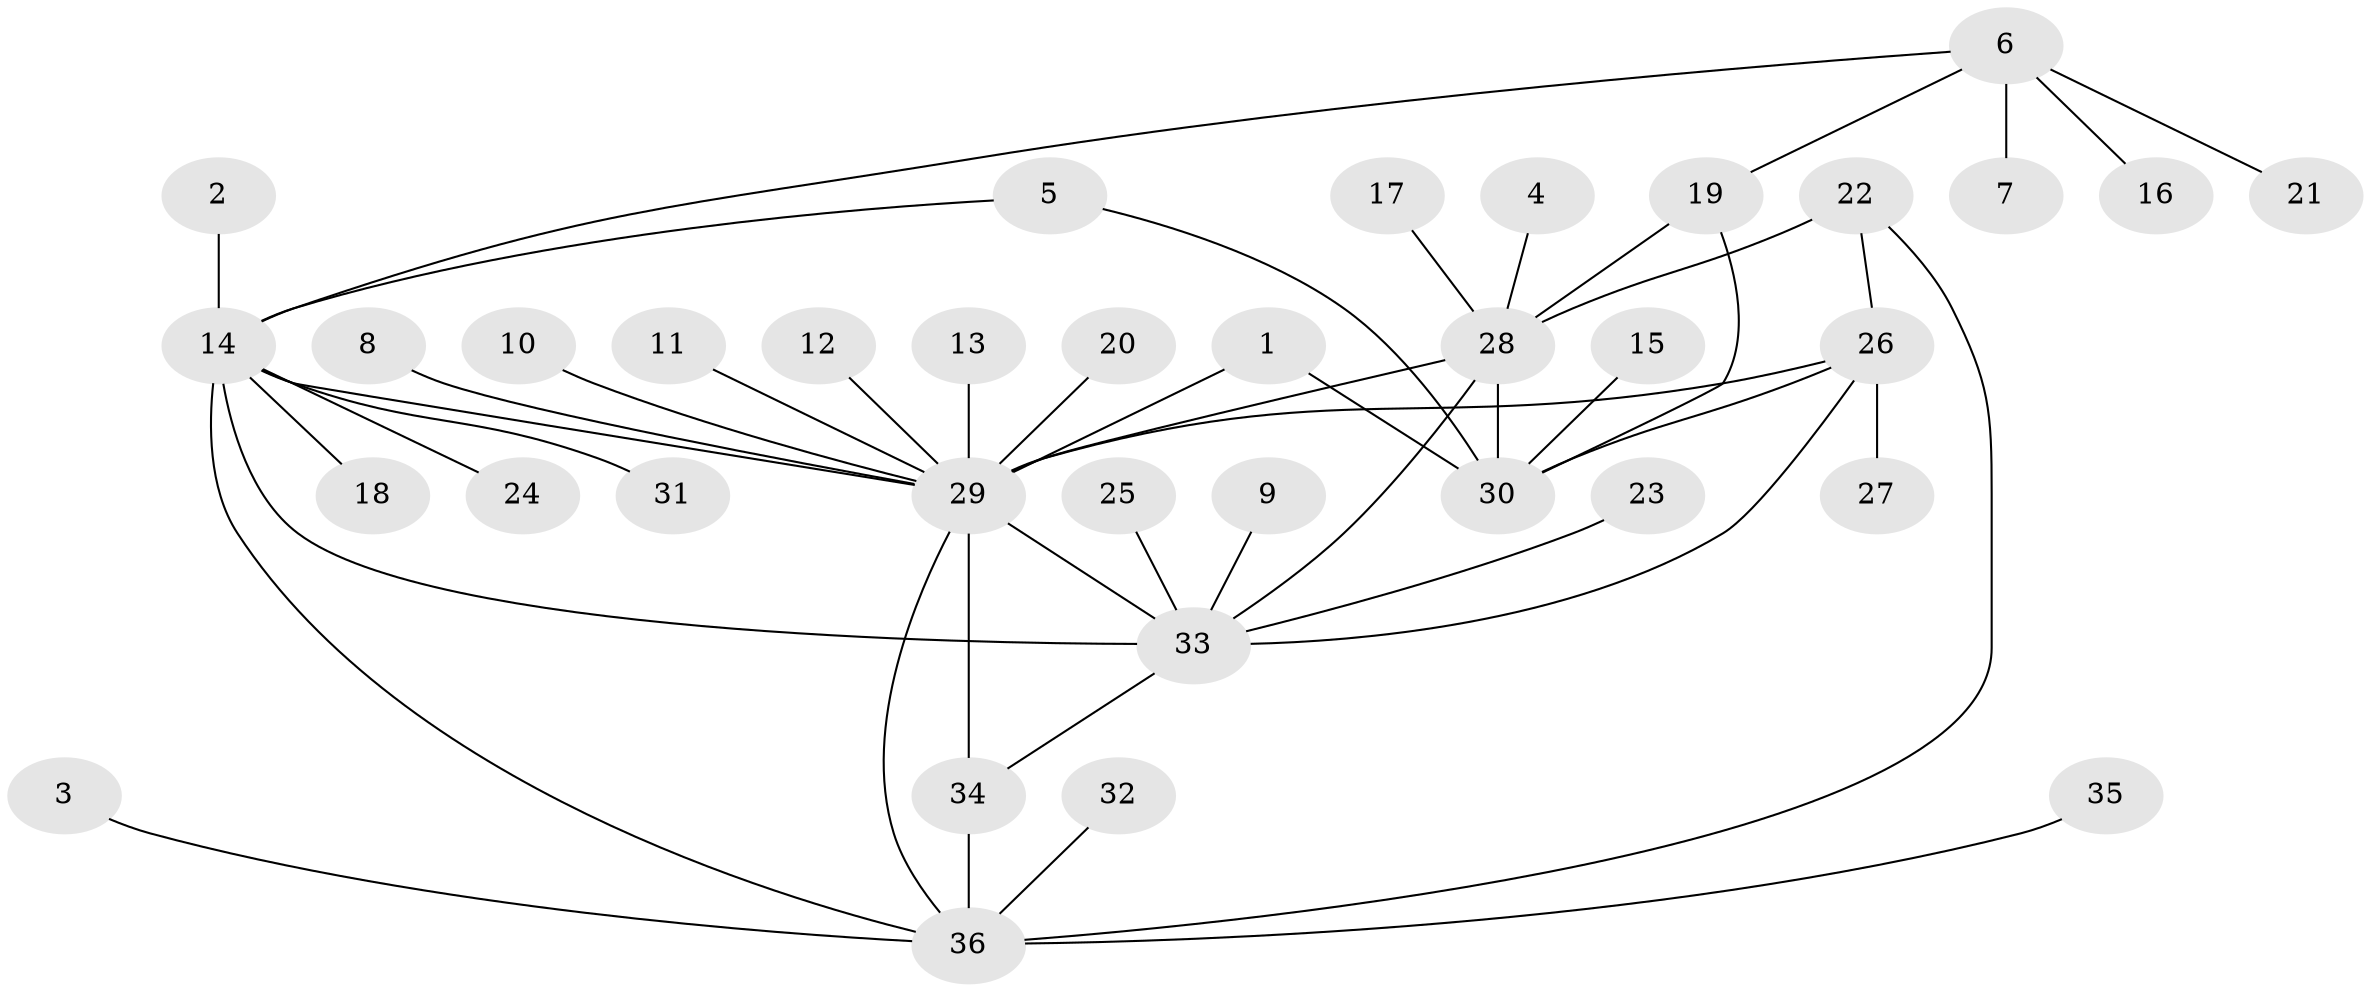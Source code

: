 // original degree distribution, {8: 0.028169014084507043, 7: 0.014084507042253521, 11: 0.014084507042253521, 10: 0.028169014084507043, 6: 0.028169014084507043, 2: 0.22535211267605634, 9: 0.028169014084507043, 1: 0.5070422535211268, 5: 0.028169014084507043, 4: 0.04225352112676056, 3: 0.056338028169014086}
// Generated by graph-tools (version 1.1) at 2025/49/03/09/25 03:49:50]
// undirected, 36 vertices, 48 edges
graph export_dot {
graph [start="1"]
  node [color=gray90,style=filled];
  1;
  2;
  3;
  4;
  5;
  6;
  7;
  8;
  9;
  10;
  11;
  12;
  13;
  14;
  15;
  16;
  17;
  18;
  19;
  20;
  21;
  22;
  23;
  24;
  25;
  26;
  27;
  28;
  29;
  30;
  31;
  32;
  33;
  34;
  35;
  36;
  1 -- 29 [weight=1.0];
  1 -- 30 [weight=1.0];
  2 -- 14 [weight=1.0];
  3 -- 36 [weight=1.0];
  4 -- 28 [weight=1.0];
  5 -- 14 [weight=1.0];
  5 -- 30 [weight=1.0];
  6 -- 7 [weight=1.0];
  6 -- 14 [weight=1.0];
  6 -- 16 [weight=1.0];
  6 -- 19 [weight=1.0];
  6 -- 21 [weight=1.0];
  8 -- 29 [weight=1.0];
  9 -- 33 [weight=1.0];
  10 -- 29 [weight=1.0];
  11 -- 29 [weight=1.0];
  12 -- 29 [weight=1.0];
  13 -- 29 [weight=1.0];
  14 -- 18 [weight=1.0];
  14 -- 24 [weight=1.0];
  14 -- 29 [weight=2.0];
  14 -- 31 [weight=1.0];
  14 -- 33 [weight=1.0];
  14 -- 36 [weight=1.0];
  15 -- 30 [weight=1.0];
  17 -- 28 [weight=1.0];
  19 -- 28 [weight=1.0];
  19 -- 30 [weight=1.0];
  20 -- 29 [weight=1.0];
  22 -- 26 [weight=1.0];
  22 -- 28 [weight=1.0];
  22 -- 36 [weight=1.0];
  23 -- 33 [weight=1.0];
  25 -- 33 [weight=1.0];
  26 -- 27 [weight=1.0];
  26 -- 29 [weight=2.0];
  26 -- 30 [weight=2.0];
  26 -- 33 [weight=1.0];
  28 -- 29 [weight=1.0];
  28 -- 30 [weight=2.0];
  28 -- 33 [weight=1.0];
  29 -- 33 [weight=1.0];
  29 -- 34 [weight=3.0];
  29 -- 36 [weight=1.0];
  32 -- 36 [weight=1.0];
  33 -- 34 [weight=1.0];
  34 -- 36 [weight=1.0];
  35 -- 36 [weight=1.0];
}
